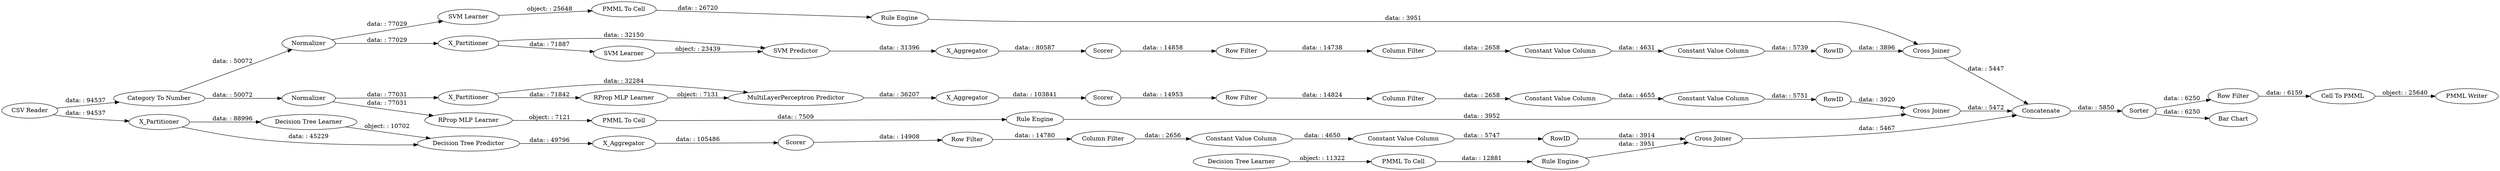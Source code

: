 digraph {
	"2401290664217183638_28" [label="PMML To Cell"]
	"8859399561846513740_290" [label="Constant Value Column"]
	"5928082562429917031_290" [label="Constant Value Column"]
	"1716734232916870919_39" [label="Cross Joiner"]
	"-1860028270151932352_60" [label=Concatenate]
	"-7335514770120042032_38" [label="Cross Joiner"]
	"4312030579348526789_34" [label="PMML To Cell"]
	"5928082562429917031_294" [label="Column Filter"]
	"-9078026867707705377_31" [label="Decision Tree Learner"]
	"1716734232916870919_32" [label="SVM Predictor"]
	"4312030579348526789_35" [label="Rule Engine"]
	"-1860028270151932352_61" [label="PMML Writer"]
	"6480590906869466053_9" [label="Row Filter"]
	"-7335514770120042032_2" [label=X_Partitioner]
	"-6978370486378201099_22" [label="PMML To Cell"]
	"5928082562429917031_292" [label="Constant Value Column"]
	"-7335514770120042032_31" [label="RProp MLP Learner"]
	"8859399561846513740_294" [label="Column Filter"]
	"1716734232916870919_7" [label=X_Aggregator]
	"-9078026867707705377_7" [label=X_Aggregator]
	"5928082562429917031_293" [label=RowID]
	"6480590906869466053_292" [label="Constant Value Column"]
	"6480590906869466053_294" [label="Column Filter"]
	"1716734232916870919_40" [label=Normalizer]
	"-1860028270151932352_52" [label=Sorter]
	"1716734232916870919_41" [label=Scorer]
	"-6978370486378201099_34" [label="Rule Engine"]
	"-1860028270151932352_53" [label="Row Filter"]
	"1716734232916870919_2" [label=X_Partitioner]
	"-9078026867707705377_2" [label=X_Partitioner]
	"-7335514770120042032_39" [label=Normalizer]
	"1716734232916870919_31" [label="SVM Learner"]
	"5928082562429917031_9" [label="Row Filter"]
	"8859399561846513740_293" [label=RowID]
	"-7335514770120042032_32" [label="MultiLayerPerceptron Predictor"]
	"6480590906869466053_293" [label=RowID]
	"-9078026867707705377_39" [label=Scorer]
	"-6978370486378201099_35" [label="RProp MLP Learner"]
	"-9078026867707705377_32" [label="Decision Tree Predictor"]
	"8859399561846513740_292" [label="Constant Value Column"]
	"-1860028270151932352_59" [label="Bar Chart"]
	"-7335514770120042032_40" [label=Scorer]
	"-1860028270151932352_54" [label="Cell To PMML"]
	"6480590906869466053_290" [label="Constant Value Column"]
	"-1860028270151932352_62" [label="CSV Reader"]
	"-7335514770120042032_7" [label=X_Aggregator]
	"8859399561846513740_9" [label="Row Filter"]
	"-1860028270151932352_58" [label="Category To Number"]
	"2401290664217183638_33" [label="Decision Tree Learner"]
	"4312030579348526789_33" [label="SVM Learner"]
	"2401290664217183638_34" [label="Rule Engine"]
	"-9078026867707705377_38" [label="Cross Joiner"]
	"8859399561846513740_293" -> "1716734232916870919_39" [label="data: : 3896"]
	"-6978370486378201099_22" -> "-6978370486378201099_34" [label="data: : 7509"]
	"-6978370486378201099_34" -> "-7335514770120042032_38" [label="data: : 3952"]
	"1716734232916870919_2" -> "1716734232916870919_32" [label="data: : 32150"]
	"-1860028270151932352_62" -> "-1860028270151932352_58" [label="data: : 94537"]
	"-7335514770120042032_39" -> "-7335514770120042032_2" [label="data: : 77031"]
	"5928082562429917031_9" -> "5928082562429917031_294" [label="data: : 14824"]
	"6480590906869466053_9" -> "6480590906869466053_294" [label="data: : 14780"]
	"6480590906869466053_293" -> "-9078026867707705377_38" [label="data: : 3914"]
	"-9078026867707705377_7" -> "-9078026867707705377_39" [label="data: : 105486"]
	"1716734232916870919_32" -> "1716734232916870919_7" [label="data: : 31396"]
	"5928082562429917031_294" -> "5928082562429917031_290" [label="data: : 2658"]
	"-1860028270151932352_53" -> "-1860028270151932352_54" [label="data: : 6159"]
	"-7335514770120042032_38" -> "-1860028270151932352_60" [label="data: : 5472"]
	"1716734232916870919_40" -> "1716734232916870919_2" [label="data: : 77029"]
	"-9078026867707705377_38" -> "-1860028270151932352_60" [label="data: : 5467"]
	"1716734232916870919_7" -> "1716734232916870919_41" [label="data: : 80587"]
	"-7335514770120042032_2" -> "-7335514770120042032_31" [label="data: : 71842"]
	"-7335514770120042032_7" -> "-7335514770120042032_40" [label="data: : 103841"]
	"8859399561846513740_294" -> "8859399561846513740_290" [label="data: : 2658"]
	"-7335514770120042032_31" -> "-7335514770120042032_32" [label="object: : 7131"]
	"-7335514770120042032_2" -> "-7335514770120042032_32" [label="data: : 32284"]
	"-1860028270151932352_58" -> "1716734232916870919_40" [label="data: : 50072"]
	"-1860028270151932352_54" -> "-1860028270151932352_61" [label="object: : 25640"]
	"8859399561846513740_290" -> "8859399561846513740_292" [label="data: : 4631"]
	"-9078026867707705377_2" -> "-9078026867707705377_31" [label="data: : 88996"]
	"1716734232916870919_40" -> "4312030579348526789_33" [label="data: : 77029"]
	"-1860028270151932352_52" -> "-1860028270151932352_53" [label="data: : 6250"]
	"1716734232916870919_31" -> "1716734232916870919_32" [label="object: : 23439"]
	"1716734232916870919_2" -> "1716734232916870919_31" [label="data: : 71887"]
	"-9078026867707705377_2" -> "-9078026867707705377_32" [label="data: : 45229"]
	"4312030579348526789_34" -> "4312030579348526789_35" [label="data: : 26720"]
	"-7335514770120042032_39" -> "-6978370486378201099_35" [label="data: : 77031"]
	"5928082562429917031_292" -> "5928082562429917031_293" [label="data: : 5751"]
	"4312030579348526789_33" -> "4312030579348526789_34" [label="object: : 25648"]
	"-1860028270151932352_62" -> "-9078026867707705377_2" [label="data: : 94537"]
	"1716734232916870919_39" -> "-1860028270151932352_60" [label="data: : 5447"]
	"-1860028270151932352_60" -> "-1860028270151932352_52" [label="data: : 5850"]
	"-9078026867707705377_39" -> "6480590906869466053_9" [label="data: : 14908"]
	"6480590906869466053_292" -> "6480590906869466053_293" [label="data: : 5747"]
	"6480590906869466053_290" -> "6480590906869466053_292" [label="data: : 4650"]
	"8859399561846513740_292" -> "8859399561846513740_293" [label="data: : 5739"]
	"-9078026867707705377_31" -> "-9078026867707705377_32" [label="object: : 10702"]
	"-7335514770120042032_40" -> "5928082562429917031_9" [label="data: : 14953"]
	"-1860028270151932352_58" -> "-7335514770120042032_39" [label="data: : 50072"]
	"2401290664217183638_34" -> "-9078026867707705377_38" [label="data: : 3951"]
	"4312030579348526789_35" -> "1716734232916870919_39" [label="data: : 3951"]
	"2401290664217183638_28" -> "2401290664217183638_34" [label="data: : 12881"]
	"6480590906869466053_294" -> "6480590906869466053_290" [label="data: : 2656"]
	"-6978370486378201099_35" -> "-6978370486378201099_22" [label="object: : 7121"]
	"-9078026867707705377_32" -> "-9078026867707705377_7" [label="data: : 49796"]
	"2401290664217183638_33" -> "2401290664217183638_28" [label="object: : 11322"]
	"5928082562429917031_290" -> "5928082562429917031_292" [label="data: : 4655"]
	"1716734232916870919_41" -> "8859399561846513740_9" [label="data: : 14858"]
	"5928082562429917031_293" -> "-7335514770120042032_38" [label="data: : 3920"]
	"8859399561846513740_9" -> "8859399561846513740_294" [label="data: : 14738"]
	"-7335514770120042032_32" -> "-7335514770120042032_7" [label="data: : 36207"]
	"-1860028270151932352_52" -> "-1860028270151932352_59" [label="data: : 6250"]
	rankdir=LR
}
